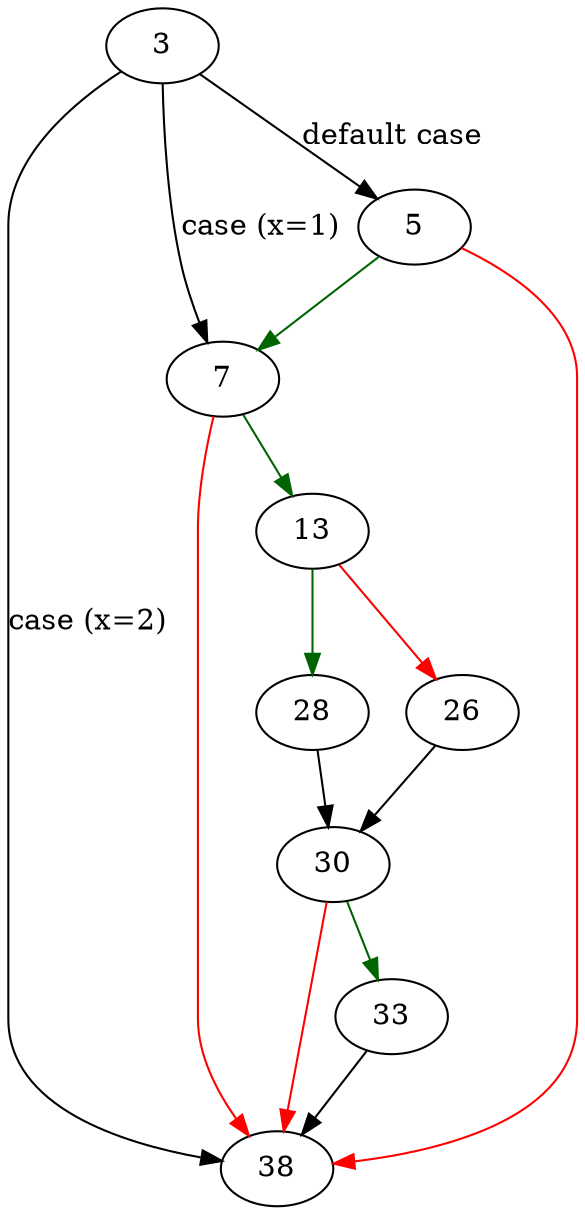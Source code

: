 strict digraph "check_order" {
	// Node definitions.
	3 [entry=true];
	38;
	7;
	5;
	13;
	28;
	26;
	30;
	33;

	// Edge definitions.
	3 -> 38 [
		cond="case (x=2)"
		label="case (x=2)"
	];
	3 -> 7 [
		cond="case (x=1)"
		label="case (x=1)"
	];
	3 -> 5 [
		cond="default case"
		label="default case"
	];
	7 -> 38 [
		color=red
		cond=false
	];
	7 -> 13 [
		color=darkgreen
		cond=true
	];
	5 -> 38 [
		color=red
		cond=false
	];
	5 -> 7 [
		color=darkgreen
		cond=true
	];
	13 -> 28 [
		color=darkgreen
		cond=true
	];
	13 -> 26 [
		color=red
		cond=false
	];
	28 -> 30;
	26 -> 30;
	30 -> 38 [
		color=red
		cond=false
	];
	30 -> 33 [
		color=darkgreen
		cond=true
	];
	33 -> 38;
}